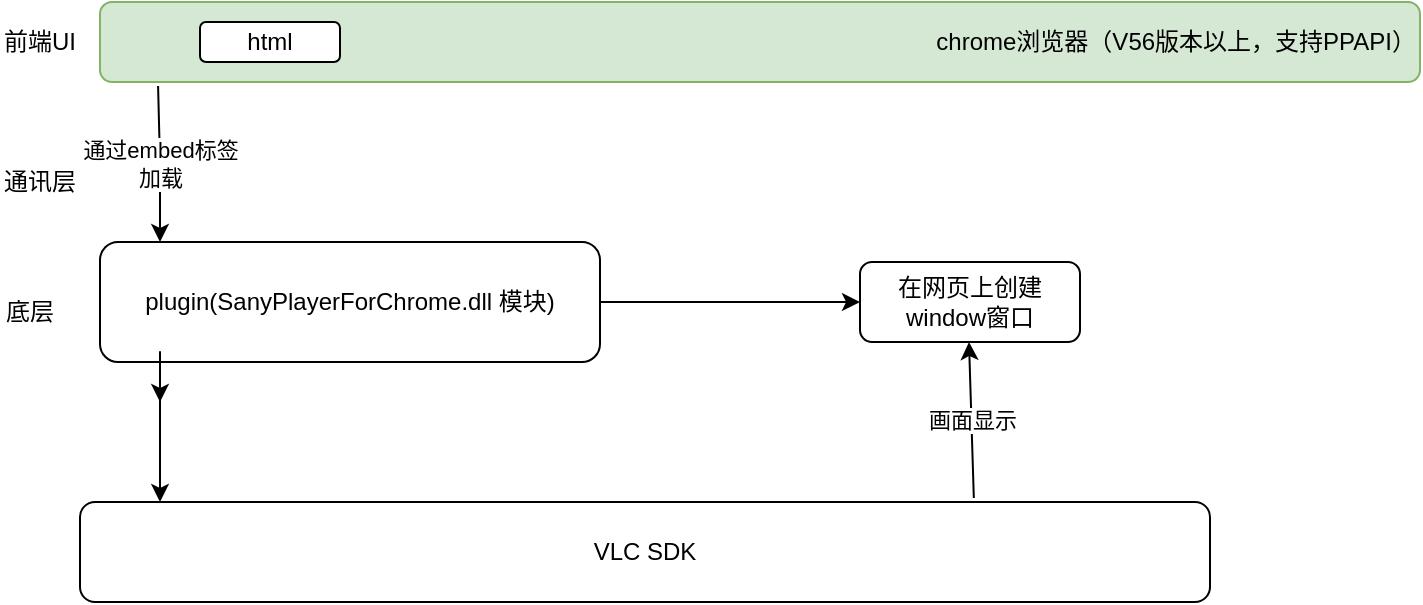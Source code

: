 <mxfile version="14.6.0" type="github">
  <diagram id="7yCHijj91e1RnLWK9Qyf" name="Page-1">
    <mxGraphModel dx="786" dy="469" grid="1" gridSize="10" guides="1" tooltips="1" connect="1" arrows="1" fold="1" page="1" pageScale="1" pageWidth="827" pageHeight="1169" math="0" shadow="0">
      <root>
        <mxCell id="0" />
        <mxCell id="1" parent="0" />
        <mxCell id="1nIX9FfnLIZ7cNUW6tsu-1" value="chrome浏览器（V56版本以上，支持PPAPI）" style="rounded=1;whiteSpace=wrap;html=1;fillColor=#d5e8d4;strokeColor=#82b366;align=right;" vertex="1" parent="1">
          <mxGeometry x="60" y="80" width="660" height="40" as="geometry" />
        </mxCell>
        <mxCell id="1nIX9FfnLIZ7cNUW6tsu-2" value="前端UI" style="text;html=1;strokeColor=none;fillColor=none;align=center;verticalAlign=middle;whiteSpace=wrap;rounded=0;" vertex="1" parent="1">
          <mxGeometry x="10" y="90" width="40" height="20" as="geometry" />
        </mxCell>
        <mxCell id="1nIX9FfnLIZ7cNUW6tsu-4" value="plugin(SanyPlayerForChrome.dll 模块)" style="rounded=1;whiteSpace=wrap;html=1;" vertex="1" parent="1">
          <mxGeometry x="60" y="200" width="250" height="60" as="geometry" />
        </mxCell>
        <mxCell id="1nIX9FfnLIZ7cNUW6tsu-5" value="通讯层" style="text;html=1;strokeColor=none;fillColor=none;align=center;verticalAlign=middle;whiteSpace=wrap;rounded=0;" vertex="1" parent="1">
          <mxGeometry x="10" y="160" width="40" height="20" as="geometry" />
        </mxCell>
        <mxCell id="1nIX9FfnLIZ7cNUW6tsu-6" value="在网页上创建window窗口" style="rounded=1;whiteSpace=wrap;html=1;" vertex="1" parent="1">
          <mxGeometry x="440" y="210" width="110" height="40" as="geometry" />
        </mxCell>
        <mxCell id="1nIX9FfnLIZ7cNUW6tsu-7" value="VLC SDK" style="rounded=1;whiteSpace=wrap;html=1;" vertex="1" parent="1">
          <mxGeometry x="50" y="330" width="565" height="50" as="geometry" />
        </mxCell>
        <mxCell id="1nIX9FfnLIZ7cNUW6tsu-8" value="" style="endArrow=classic;startArrow=classic;html=1;" edge="1" parent="1">
          <mxGeometry width="50" height="50" relative="1" as="geometry">
            <mxPoint x="90" y="330" as="sourcePoint" />
            <mxPoint x="90" y="280" as="targetPoint" />
            <Array as="points">
              <mxPoint x="90" y="290" />
              <mxPoint x="90" y="250" />
            </Array>
          </mxGeometry>
        </mxCell>
        <mxCell id="1nIX9FfnLIZ7cNUW6tsu-11" value="html" style="rounded=1;whiteSpace=wrap;html=1;" vertex="1" parent="1">
          <mxGeometry x="110" y="90" width="70" height="20" as="geometry" />
        </mxCell>
        <mxCell id="1nIX9FfnLIZ7cNUW6tsu-12" value="画面显示" style="endArrow=classic;html=1;exitX=0.791;exitY=-0.04;exitDx=0;exitDy=0;exitPerimeter=0;" edge="1" parent="1" source="1nIX9FfnLIZ7cNUW6tsu-7">
          <mxGeometry width="50" height="50" relative="1" as="geometry">
            <mxPoint x="495" y="320" as="sourcePoint" />
            <mxPoint x="494.5" y="250" as="targetPoint" />
          </mxGeometry>
        </mxCell>
        <mxCell id="1nIX9FfnLIZ7cNUW6tsu-14" value="" style="endArrow=classic;html=1;exitX=1;exitY=0.5;exitDx=0;exitDy=0;entryX=0;entryY=0.5;entryDx=0;entryDy=0;" edge="1" parent="1" source="1nIX9FfnLIZ7cNUW6tsu-4" target="1nIX9FfnLIZ7cNUW6tsu-6">
          <mxGeometry width="50" height="50" relative="1" as="geometry">
            <mxPoint x="350" y="270" as="sourcePoint" />
            <mxPoint x="400" y="220" as="targetPoint" />
          </mxGeometry>
        </mxCell>
        <mxCell id="1nIX9FfnLIZ7cNUW6tsu-18" value="通过embed标签&lt;br&gt;加载" style="endArrow=classic;html=1;exitX=0.044;exitY=1.05;exitDx=0;exitDy=0;exitPerimeter=0;" edge="1" parent="1" source="1nIX9FfnLIZ7cNUW6tsu-1">
          <mxGeometry width="50" height="50" relative="1" as="geometry">
            <mxPoint x="90" y="133" as="sourcePoint" />
            <mxPoint x="90" y="200" as="targetPoint" />
            <Array as="points">
              <mxPoint x="90" y="160" />
            </Array>
          </mxGeometry>
        </mxCell>
        <mxCell id="1nIX9FfnLIZ7cNUW6tsu-21" value="底层&lt;br&gt;" style="text;html=1;strokeColor=none;fillColor=none;align=center;verticalAlign=middle;whiteSpace=wrap;rounded=0;" vertex="1" parent="1">
          <mxGeometry x="10" y="230" width="30" height="10" as="geometry" />
        </mxCell>
      </root>
    </mxGraphModel>
  </diagram>
</mxfile>
